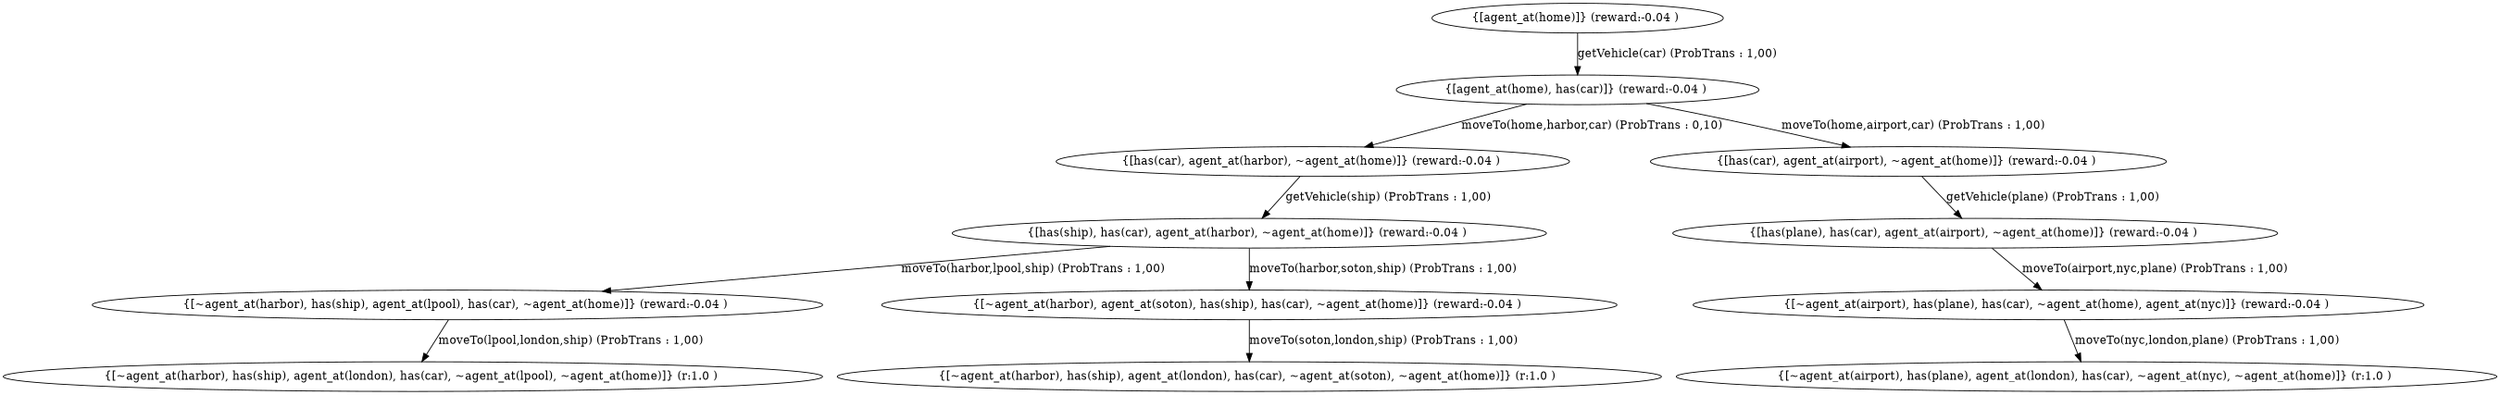 digraph {
 size="18,11";
"5" [label="{[~agent_at(harbor), has(ship), agent_at(london), has(car), ~agent_at(lpool), ~agent_at(home)]} (r:1.0 ) "];
"7" [label="{[~agent_at(harbor), has(ship), agent_at(london), has(car), ~agent_at(soton), ~agent_at(home)]} (r:1.0 ) "];
"11" [label="{[~agent_at(airport), has(plane), agent_at(london), has(car), ~agent_at(nyc), ~agent_at(home)]} (r:1.0 ) "];
"0" [label="{[agent_at(home)]} (reward:-0.04 ) "];
"1" [label="{[agent_at(home), has(car)]} (reward:-0.04 ) "];
"2" [label="{[has(car), agent_at(harbor), ~agent_at(home)]} (reward:-0.04 ) "];
"3" [label="{[has(ship), has(car), agent_at(harbor), ~agent_at(home)]} (reward:-0.04 ) "];
"4" [label="{[~agent_at(harbor), has(ship), agent_at(lpool), has(car), ~agent_at(home)]} (reward:-0.04 ) "];
"6" [label="{[~agent_at(harbor), agent_at(soton), has(ship), has(car), ~agent_at(home)]} (reward:-0.04 ) "];
"8" [label="{[has(car), agent_at(airport), ~agent_at(home)]} (reward:-0.04 ) "];
"9" [label="{[has(plane), has(car), agent_at(airport), ~agent_at(home)]} (reward:-0.04 ) "];
"10" [label="{[~agent_at(airport), has(plane), has(car), ~agent_at(home), agent_at(nyc)]} (reward:-0.04 ) "];
"0" -> "1" [ label="getVehicle(car) (ProbTrans : 1,00)" ];
"1" -> "2" [ label="moveTo(home,harbor,car) (ProbTrans : 0,10)" ];
"1" -> "8" [ label="moveTo(home,airport,car) (ProbTrans : 1,00)" ];
"2" -> "3" [ label="getVehicle(ship) (ProbTrans : 1,00)" ];
"3" -> "4" [ label="moveTo(harbor,lpool,ship) (ProbTrans : 1,00)" ];
"3" -> "6" [ label="moveTo(harbor,soton,ship) (ProbTrans : 1,00)" ];
"4" -> "5" [ label="moveTo(lpool,london,ship) (ProbTrans : 1,00)" ];
"6" -> "7" [ label="moveTo(soton,london,ship) (ProbTrans : 1,00)" ];
"8" -> "9" [ label="getVehicle(plane) (ProbTrans : 1,00)" ];
"9" -> "10" [ label="moveTo(airport,nyc,plane) (ProbTrans : 1,00)" ];
"10" -> "11" [ label="moveTo(nyc,london,plane) (ProbTrans : 1,00)" ];
}
